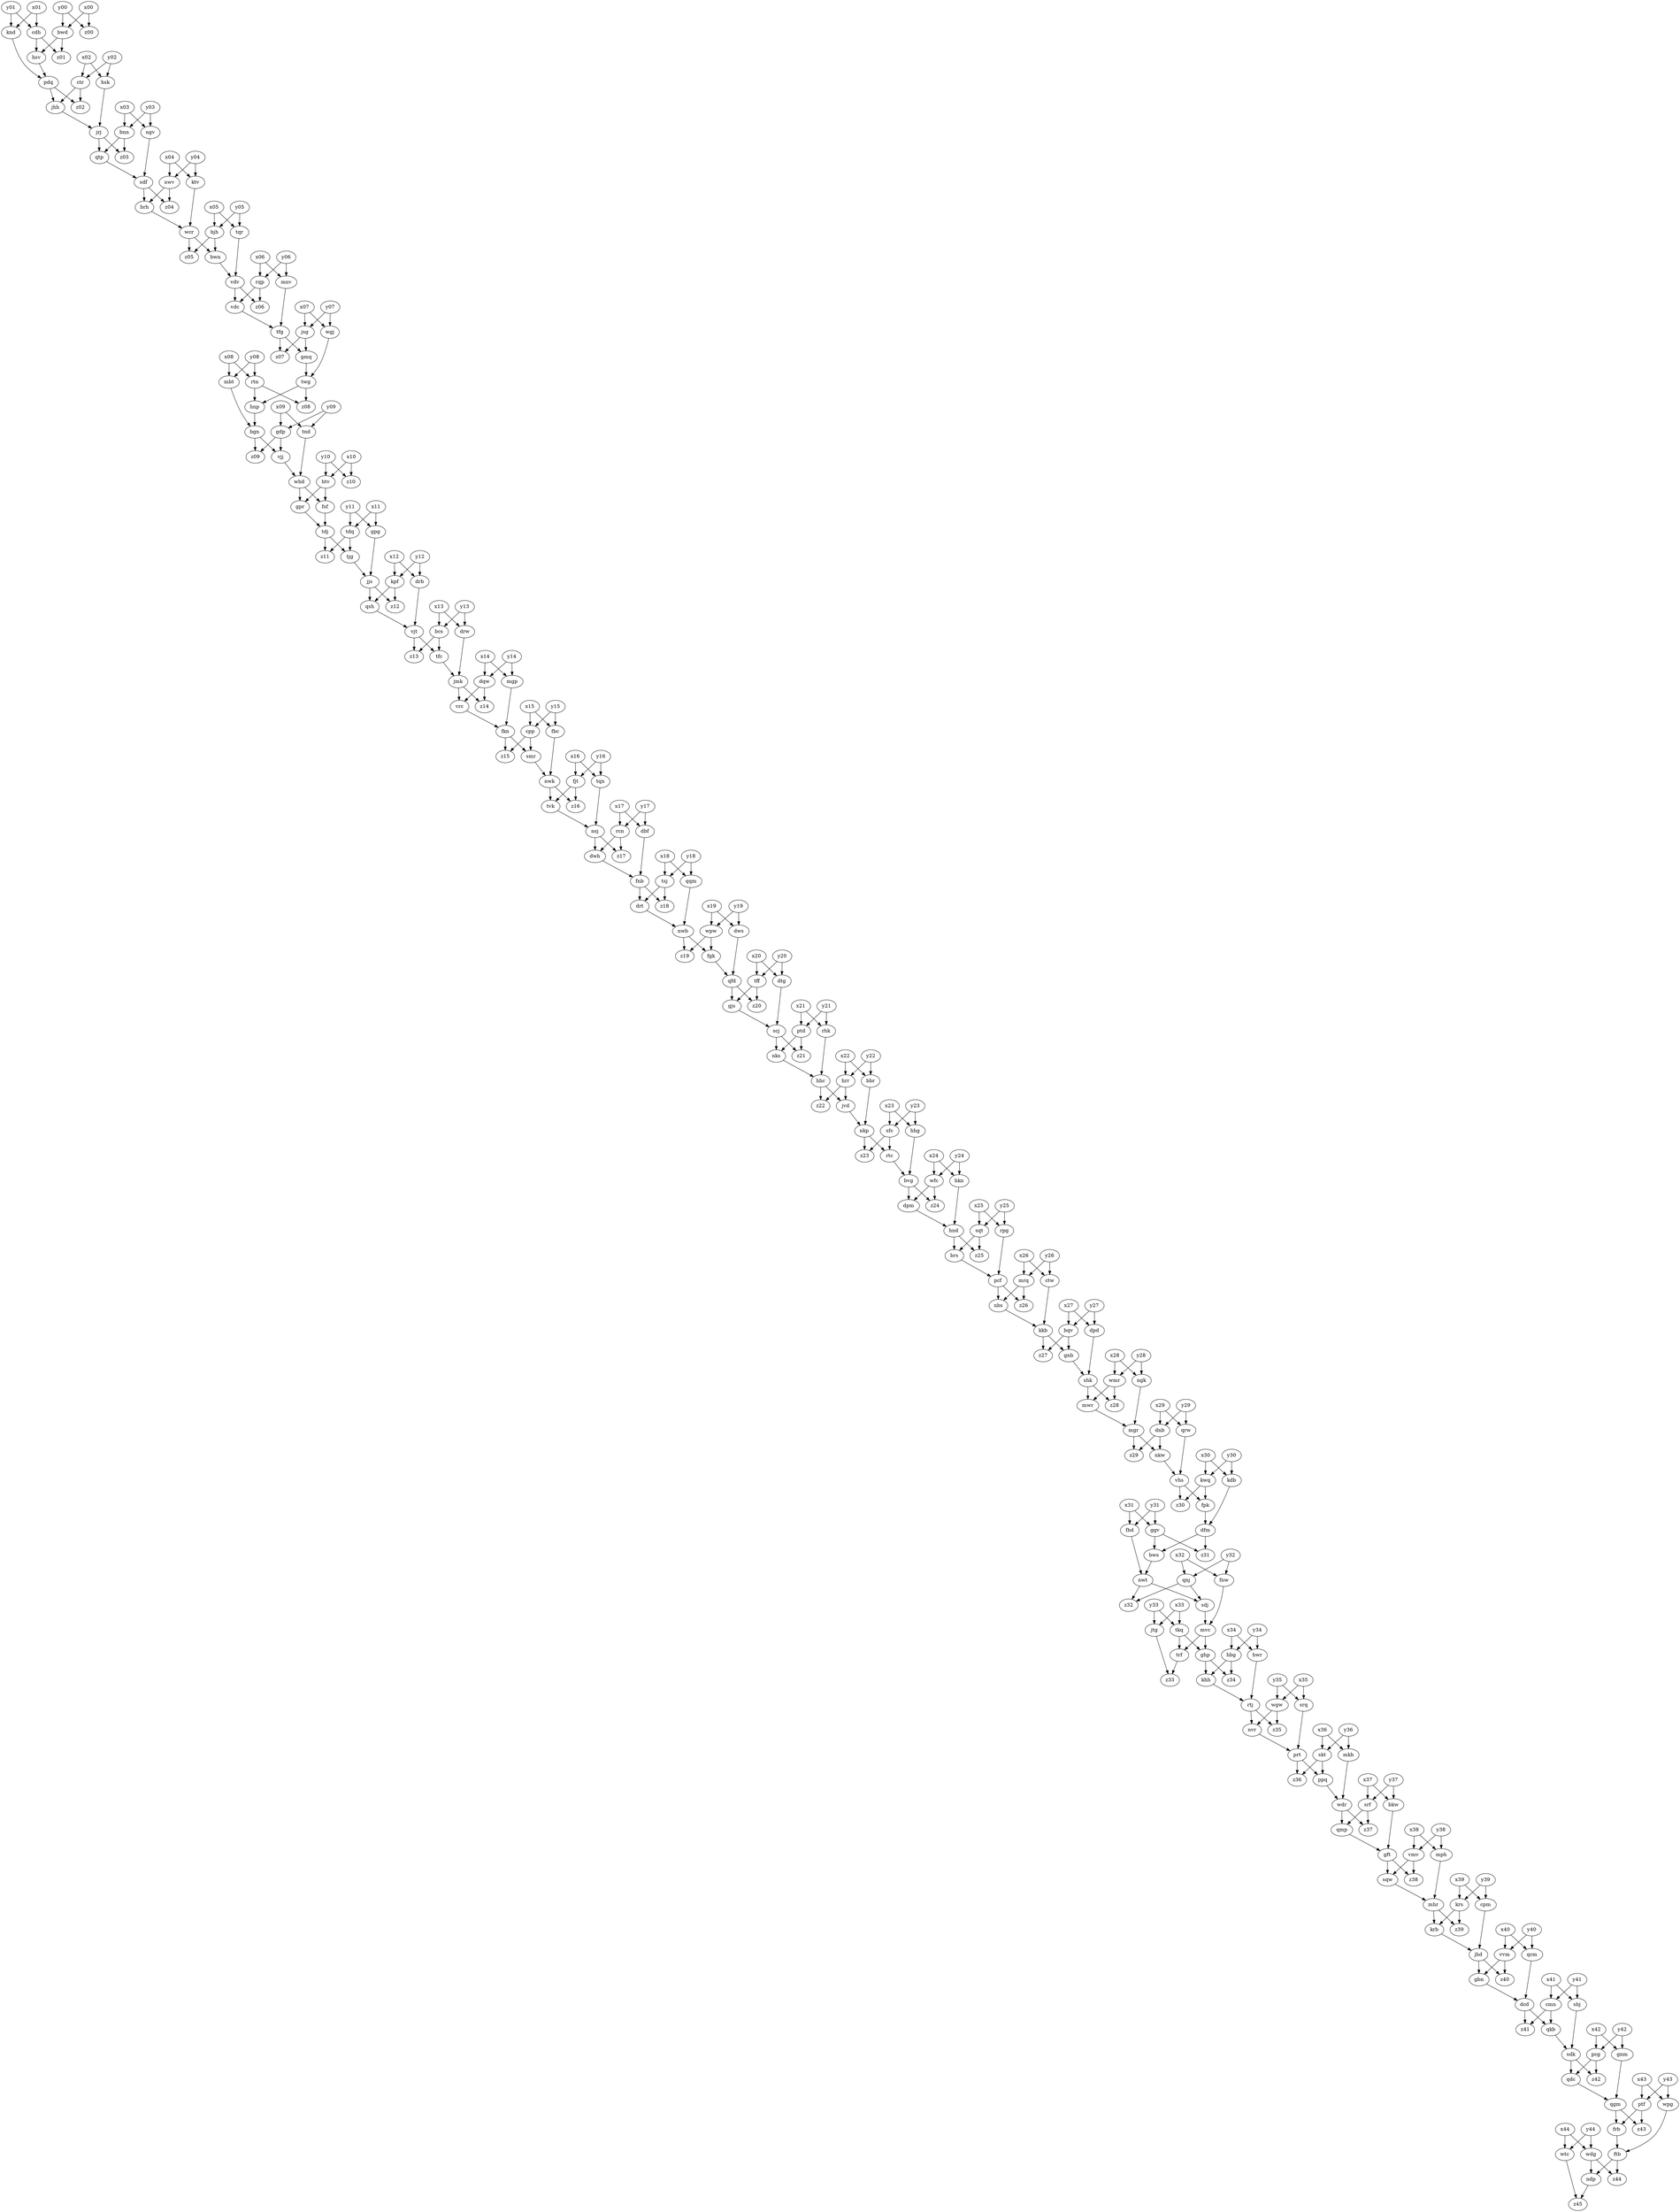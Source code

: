 digraph {
	x00 [label=x00]
	x01 [label=x01]
	x02 [label=x02]
	x03 [label=x03]
	x04 [label=x04]
	x05 [label=x05]
	x06 [label=x06]
	x07 [label=x07]
	x08 [label=x08]
	x09 [label=x09]
	x10 [label=x10]
	x11 [label=x11]
	x12 [label=x12]
	x13 [label=x13]
	x14 [label=x14]
	x15 [label=x15]
	x16 [label=x16]
	x17 [label=x17]
	x18 [label=x18]
	x19 [label=x19]
	x20 [label=x20]
	x21 [label=x21]
	x22 [label=x22]
	x23 [label=x23]
	x24 [label=x24]
	x25 [label=x25]
	x26 [label=x26]
	x27 [label=x27]
	x28 [label=x28]
	x29 [label=x29]
	x30 [label=x30]
	x31 [label=x31]
	x32 [label=x32]
	x33 [label=x33]
	x34 [label=x34]
	x35 [label=x35]
	x36 [label=x36]
	x37 [label=x37]
	x38 [label=x38]
	x39 [label=x39]
	x40 [label=x40]
	x41 [label=x41]
	x42 [label=x42]
	x43 [label=x43]
	x44 [label=x44]
	y00 [label=y00]
	y01 [label=y01]
	y02 [label=y02]
	y03 [label=y03]
	y04 [label=y04]
	y05 [label=y05]
	y06 [label=y06]
	y07 [label=y07]
	y08 [label=y08]
	y09 [label=y09]
	y10 [label=y10]
	y11 [label=y11]
	y12 [label=y12]
	y13 [label=y13]
	y14 [label=y14]
	y15 [label=y15]
	y16 [label=y16]
	y17 [label=y17]
	y18 [label=y18]
	y19 [label=y19]
	y20 [label=y20]
	y21 [label=y21]
	y22 [label=y22]
	y23 [label=y23]
	y24 [label=y24]
	y25 [label=y25]
	y26 [label=y26]
	y27 [label=y27]
	y28 [label=y28]
	y29 [label=y29]
	y30 [label=y30]
	y31 [label=y31]
	y32 [label=y32]
	y33 [label=y33]
	y34 [label=y34]
	y35 [label=y35]
	y36 [label=y36]
	y37 [label=y37]
	y38 [label=y38]
	y39 [label=y39]
	y40 [label=y40]
	y41 [label=y41]
	y42 [label=y42]
	y43 [label=y43]
	y44 [label=y44]
	qsh [label=qsh]
	kpf -> qsh
	jjs -> qsh
	z10 [label=z10]
	x10 -> z10
	y10 -> z10
	ghp [label=ghp]
	tkq -> ghp
	mvc -> ghp
	wdg [label=wdg]
	x44 -> wdg
	y44 -> wdg
	sbj [label=sbj]
	y41 -> sbj
	x41 -> sbj
	qdc [label=qdc]
	sdk -> qdc
	pcg -> qdc
	vjj [label=vjj]
	bgn -> vjj
	gdp -> vjj
	nks [label=nks]
	scj -> nks
	ptd -> nks
	cmn [label=cmn]
	x41 -> cmn
	y41 -> cmn
	tkq [label=tkq]
	y33 -> tkq
	x33 -> tkq
	z15 [label=z15]
	fkn -> z15
	cpp -> z15
	mgp [label=mgp]
	y14 -> mgp
	x14 -> mgp
	qmp [label=qmp]
	srf -> qmp
	wdr -> qmp
	vdc [label=vdc]
	rqp -> vdc
	vdv -> vdc
	z34 [label=z34]
	ghp -> z34
	hbg -> z34
	z11 [label=z11]
	tdq -> z11
	tdj -> z11
	z41 [label=z41]
	dcd -> z41
	cmn -> z41
	dws [label=dws]
	x19 -> dws
	y19 -> dws
	bnn [label=bnn]
	y03 -> bnn
	x03 -> bnn
	ndp [label=ndp]
	wdg -> ndp
	ftb -> ndp
	sqt [label=sqt]
	y25 -> sqt
	x25 -> sqt
	drb [label=drb]
	x12 -> drb
	y12 -> drb
	tdj [label=tdj]
	fsf -> tdj
	gpr -> tdj
	mnv [label=mnv]
	x06 -> mnv
	y06 -> mnv
	cpm [label=cpm]
	x39 -> cpm
	y39 -> cpm
	rpg [label=rpg]
	y25 -> rpg
	x25 -> rpg
	qqm [label=qqm]
	x18 -> qqm
	y18 -> qqm
	ngv [label=ngv]
	y03 -> ngv
	x03 -> ngv
	ptd [label=ptd]
	y21 -> ptd
	x21 -> ptd
	hnd [label=hnd]
	dpm -> hnd
	hkn -> hnd
	prt [label=prt]
	nvr -> prt
	srq -> prt
	kkb [label=kkb]
	ctw -> kkb
	nbs -> kkb
	gft [label=gft]
	bkw -> gft
	qmp -> gft
	dpm [label=dpm]
	wfc -> dpm
	bvg -> dpm
	kpf [label=kpf]
	x12 -> kpf
	y12 -> kpf
	z19 [label=z19]
	wpw -> z19
	nwb -> z19
	tdq [label=tdq]
	x11 -> tdq
	y11 -> tdq
	mbt [label=mbt]
	x08 -> mbt
	y08 -> mbt
	kdb [label=kdb]
	x30 -> kdb
	y30 -> kdb
	wfc [label=wfc]
	y24 -> wfc
	x24 -> wfc
	z35 [label=z35]
	wgw -> z35
	rtj -> z35
	cdh [label=cdh]
	x01 -> cdh
	y01 -> cdh
	z27 [label=z27]
	bqv -> z27
	kkb -> z27
	fjt [label=fjt]
	x16 -> fjt
	y16 -> fjt
	z05 [label=z05]
	wcr -> z05
	bjh -> z05
	kwq [label=kwq]
	y30 -> kwq
	x30 -> kwq
	z29 [label=z29]
	dnb -> z29
	mgr -> z29
	jhh [label=jhh]
	pdq -> jhh
	ctr -> jhh
	rtn [label=rtn]
	x08 -> rtn
	y08 -> rtn
	nwv [label=nwv]
	y04 -> nwv
	x04 -> nwv
	jhd [label=jhd]
	krb -> jhd
	cpm -> jhd
	dwh [label=dwh]
	rcn -> dwh
	nsj -> dwh
	nwt [label=nwt]
	fhd -> nwt
	bws -> nwt
	qgm [label=qgm]
	qdc -> qgm
	gnm -> qgm
	gdp [label=gdp]
	x09 -> gdp
	y09 -> gdp
	nwb [label=nwb]
	drt -> nwb
	qqm -> nwb
	tqn [label=tqn]
	x16 -> tqn
	y16 -> tqn
	z45 [label=z45]
	wtc -> z45
	ndp -> z45
	brh [label=brh]
	nwv -> brh
	sdf -> brh
	gpr [label=gpr]
	htv -> gpr
	whd -> gpr
	z26 [label=z26]
	mrq -> z26
	pcf -> z26
	dcd [label=dcd]
	gbn -> dcd
	qcm -> dcd
	nvr [label=nvr]
	rtj -> nvr
	wgw -> nvr
	gbn [label=gbn]
	jhd -> gbn
	vvm -> gbn
	hhc [label=hhc]
	rhk -> hhc
	nks -> hhc
	knd [label=knd]
	y01 -> knd
	x01 -> knd
	mph [label=mph]
	x38 -> mph
	y38 -> mph
	scj [label=scj]
	dtg -> scj
	gjs -> scj
	whd [label=whd]
	tnd -> whd
	vjj -> whd
	khh [label=khh]
	ghp -> khh
	hbg -> khh
	qnj [label=qnj]
	y32 -> qnj
	x32 -> qnj
	krb [label=krb]
	mhr -> krb
	krs -> krb
	nbs [label=nbs]
	pcf -> nbs
	mrq -> nbs
	dqw [label=dqw]
	x14 -> dqw
	y14 -> dqw
	z42 [label=z42]
	sdk -> z42
	pcg -> z42
	pcf [label=pcf]
	rpg -> pcf
	brs -> pcf
	fkn [label=fkn]
	mgp -> fkn
	vrc -> fkn
	sfc [label=sfc]
	y23 -> sfc
	x23 -> sfc
	vjt [label=vjt]
	drb -> vjt
	qsh -> vjt
	z39 [label=z39]
	krs -> z39
	mhr -> z39
	tnd [label=tnd]
	y09 -> tnd
	x09 -> tnd
	z09 [label=z09]
	bgn -> z09
	gdp -> z09
	mkh [label=mkh]
	y36 -> mkh
	x36 -> mkh
	z08 [label=z08]
	twg -> z08
	rtn -> z08
	sdf [label=sdf]
	ngv -> sdf
	qtp -> sdf
	z06 [label=z06]
	rqp -> z06
	vdv -> z06
	qkb [label=qkb]
	cmn -> qkb
	dcd -> qkb
	z30 [label=z30]
	vhs -> z30
	kwq -> z30
	ftb [label=ftb]
	wpg -> ftb
	frb -> ftb
	nsj [label=nsj]
	tqn -> nsj
	tvk -> nsj
	srf [label=srf]
	y37 -> srf
	x37 -> srf
	krs [label=krs]
	y39 -> krs
	x39 -> krs
	dpd [label=dpd]
	x27 -> dpd
	y27 -> dpd
	ktv [label=ktv]
	x04 -> ktv
	y04 -> ktv
	mhr [label=mhr]
	mph -> mhr
	sqw -> mhr
	nwk [label=nwk]
	fbc -> nwk
	smr -> nwk
	z16 [label=z16]
	nwk -> z16
	fjt -> z16
	z40 [label=z40]
	vvm -> z40
	jhd -> z40
	sdj [label=sdj]
	nwt -> sdj
	qnj -> sdj
	z17 [label=z17]
	rcn -> z17
	nsj -> z17
	mvc [label=mvc]
	fnw -> mvc
	sdj -> mvc
	z24 [label=z24]
	wfc -> z24
	bvg -> z24
	ptf [label=ptf]
	y43 -> ptf
	x43 -> ptf
	jrj [label=jrj]
	hsk -> jrj
	jhh -> jrj
	rqp [label=rqp]
	x06 -> rqp
	y06 -> rqp
	rtj [label=rtj]
	hwr -> rtj
	khh -> rtj
	wgj [label=wgj]
	y07 -> wgj
	x07 -> wgj
	z07 [label=z07]
	tfg -> z07
	jsg -> z07
	z03 [label=z03]
	bnn -> z03
	jrj -> z03
	z33 [label=z33]
	jtg -> z33
	trf -> z33
	wpw [label=wpw]
	y19 -> wpw
	x19 -> wpw
	z21 [label=z21]
	ptd -> z21
	scj -> z21
	wtc [label=wtc]
	x44 -> wtc
	y44 -> wtc
	gmq [label=gmq]
	jsg -> gmq
	tfg -> gmq
	bqv [label=bqv]
	y27 -> bqv
	x27 -> bqv
	z13 [label=z13]
	bcs -> z13
	vjt -> z13
	jjs [label=jjs]
	gpg -> jjs
	tjg -> jjs
	bkw [label=bkw]
	x37 -> bkw
	y37 -> bkw
	dtg [label=dtg]
	x20 -> dtg
	y20 -> dtg
	z36 [label=z36]
	skt -> z36
	prt -> z36
	sdk [label=sdk]
	qkb -> sdk
	sbj -> sdk
	z23 [label=z23]
	nkp -> z23
	sfc -> z23
	gnm [label=gnm]
	y42 -> gnm
	x42 -> gnm
	twg [label=twg]
	wgj -> twg
	gmq -> twg
	tjg [label=tjg]
	tdq -> tjg
	tdj -> tjg
	ppq [label=ppq]
	prt -> ppq
	skt -> ppq
	z38 [label=z38]
	gft -> z38
	vmv -> z38
	tff [label=tff]
	y20 -> tff
	x20 -> tff
	z12 [label=z12]
	jjs -> z12
	kpf -> z12
	z37 [label=z37]
	srf -> z37
	wdr -> z37
	z18 [label=z18]
	tsj -> z18
	fnb -> z18
	wdr [label=wdr]
	mkh -> wdr
	ppq -> wdr
	mrq [label=mrq]
	y26 -> mrq
	x26 -> mrq
	gjs [label=gjs]
	tff -> gjs
	qfd -> gjs
	vvm [label=vvm]
	x40 -> vvm
	y40 -> vvm
	fnw [label=fnw]
	y32 -> fnw
	x32 -> fnw
	drt [label=drt]
	fnb -> drt
	tsj -> drt
	rtc [label=rtc]
	sfc -> rtc
	nkp -> rtc
	z32 [label=z32]
	qnj -> z32
	nwt -> z32
	jtg [label=jtg]
	y33 -> jtg
	x33 -> jtg
	hsk [label=hsk]
	x02 -> hsk
	y02 -> hsk
	z44 [label=z44]
	ftb -> z44
	wdg -> z44
	vrc [label=vrc]
	dqw -> vrc
	jmk -> vrc
	ctw [label=ctw]
	x26 -> ctw
	y26 -> ctw
	bwn [label=bwn]
	bjh -> bwn
	wcr -> bwn
	tfc [label=tfc]
	bcs -> tfc
	vjt -> tfc
	tfg [label=tfg]
	mnv -> tfg
	vdc -> tfg
	tsj [label=tsj]
	x18 -> tsj
	y18 -> tsj
	hrr [label=hrr]
	y22 -> hrr
	x22 -> hrr
	jsg [label=jsg]
	x07 -> jsg
	y07 -> jsg
	qfd [label=qfd]
	dws -> qfd
	fgk -> qfd
	hhg [label=hhg]
	y23 -> hhg
	x23 -> hhg
	mwr [label=mwr]
	wmr -> mwr
	shk -> mwr
	fhd [label=fhd]
	y31 -> fhd
	x31 -> fhd
	hbg [label=hbg]
	x34 -> hbg
	y34 -> hbg
	fnb [label=fnb]
	dbf -> fnb
	dwh -> fnb
	pcg [label=pcg]
	y42 -> pcg
	x42 -> pcg
	vhs [label=vhs]
	qrw -> vhs
	nkw -> vhs
	qtp [label=qtp]
	jrj -> qtp
	bnn -> qtp
	pdq [label=pdq]
	knd -> pdq
	hsv -> pdq
	gpg [label=gpg]
	x11 -> gpg
	y11 -> gpg
	skt [label=skt]
	y36 -> skt
	x36 -> skt
	rhk [label=rhk]
	y21 -> rhk
	x21 -> rhk
	vdv [label=vdv]
	bwn -> vdv
	tqr -> vdv
	gnb [label=gnb]
	kkb -> gnb
	bqv -> gnb
	z43 [label=z43]
	qgm -> z43
	ptf -> z43
	z22 [label=z22]
	hrr -> z22
	hhc -> z22
	fpk [label=fpk]
	vhs -> fpk
	kwq -> fpk
	bwd [label=bwd]
	y00 -> bwd
	x00 -> bwd
	htv [label=htv]
	y10 -> htv
	x10 -> htv
	bjh [label=bjh]
	x05 -> bjh
	y05 -> bjh
	fbc [label=fbc]
	y15 -> fbc
	x15 -> fbc
	bbr [label=bbr]
	x22 -> bbr
	y22 -> bbr
	z14 [label=z14]
	dqw -> z14
	jmk -> z14
	tvk [label=tvk]
	nwk -> tvk
	fjt -> tvk
	z01 [label=z01]
	cdh -> z01
	bwd -> z01
	mgr [label=mgr]
	mwr -> mgr
	ngk -> mgr
	smr [label=smr]
	cpp -> smr
	fkn -> smr
	dbf [label=dbf]
	y17 -> dbf
	x17 -> dbf
	qrw [label=qrw]
	y29 -> qrw
	x29 -> qrw
	z00 [label=z00]
	y00 -> z00
	x00 -> z00
	fgk [label=fgk]
	nwb -> fgk
	wpw -> fgk
	bcs [label=bcs]
	x13 -> bcs
	y13 -> bcs
	z28 [label=z28]
	wmr -> z28
	shk -> z28
	sqw [label=sqw]
	vmv -> sqw
	gft -> sqw
	cpp [label=cpp]
	x15 -> cpp
	y15 -> cpp
	drw [label=drw]
	x13 -> drw
	y13 -> drw
	nkp [label=nkp]
	jvd -> nkp
	bbr -> nkp
	nkw [label=nkw]
	mgr -> nkw
	dnb -> nkw
	dnb [label=dnb]
	x29 -> dnb
	y29 -> dnb
	tqr [label=tqr]
	x05 -> tqr
	y05 -> tqr
	wgw [label=wgw]
	x35 -> wgw
	y35 -> wgw
	z25 [label=z25]
	hnd -> z25
	sqt -> z25
	hnp [label=hnp]
	twg -> hnp
	rtn -> hnp
	wpg [label=wpg]
	y43 -> wpg
	x43 -> wpg
	wcr [label=wcr]
	ktv -> wcr
	brh -> wcr
	qcm [label=qcm]
	x40 -> qcm
	y40 -> qcm
	ggv [label=ggv]
	y31 -> ggv
	x31 -> ggv
	trf [label=trf]
	mvc -> trf
	tkq -> trf
	jmk [label=jmk]
	drw -> jmk
	tfc -> jmk
	z02 [label=z02]
	ctr -> z02
	pdq -> z02
	z04 [label=z04]
	nwv -> z04
	sdf -> z04
	dfm [label=dfm]
	kdb -> dfm
	fpk -> dfm
	fsf [label=fsf]
	whd -> fsf
	htv -> fsf
	bws [label=bws]
	dfm -> bws
	ggv -> bws
	z31 [label=z31]
	ggv -> z31
	dfm -> z31
	wmr [label=wmr]
	y28 -> wmr
	x28 -> wmr
	rcn [label=rcn]
	y17 -> rcn
	x17 -> rcn
	jvd [label=jvd]
	hrr -> jvd
	hhc -> jvd
	z20 [label=z20]
	qfd -> z20
	tff -> z20
	hsv [label=hsv]
	cdh -> hsv
	bwd -> hsv
	brs [label=brs]
	hnd -> brs
	sqt -> brs
	shk [label=shk]
	dpd -> shk
	gnb -> shk
	bgn [label=bgn]
	hnp -> bgn
	mbt -> bgn
	frb [label=frb]
	ptf -> frb
	qgm -> frb
	bvg [label=bvg]
	rtc -> bvg
	hhg -> bvg
	hwr [label=hwr]
	y34 -> hwr
	x34 -> hwr
	ctr [label=ctr]
	x02 -> ctr
	y02 -> ctr
	srq [label=srq]
	y35 -> srq
	x35 -> srq
	vmv [label=vmv]
	x38 -> vmv
	y38 -> vmv
	hkn [label=hkn]
	x24 -> hkn
	y24 -> hkn
	ngk [label=ngk]
	y28 -> ngk
	x28 -> ngk
}
